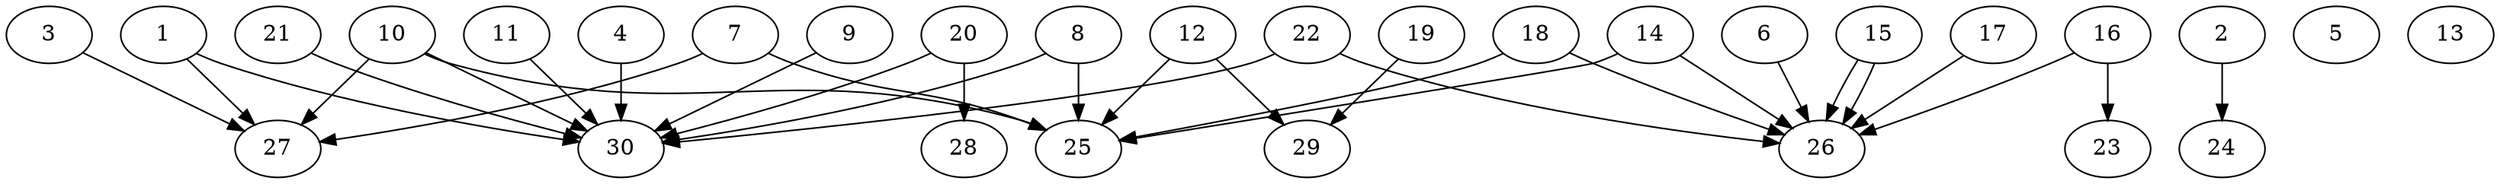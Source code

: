 // DAG automatically generated by daggen at Thu Oct  3 14:04:18 2019
// ./daggen --dot -n 30 --ccr 0.4 --fat 0.9 --regular 0.7 --density 0.5 --mindata 5242880 --maxdata 52428800 
digraph G {
  1 [size="19916800", alpha="0.09", expect_size="7966720"] 
  1 -> 27 [size ="7966720"]
  1 -> 30 [size ="7966720"]
  2 [size="45224960", alpha="0.14", expect_size="18089984"] 
  2 -> 24 [size ="18089984"]
  3 [size="112901120", alpha="0.19", expect_size="45160448"] 
  3 -> 27 [size ="45160448"]
  4 [size="77399040", alpha="0.13", expect_size="30959616"] 
  4 -> 30 [size ="30959616"]
  5 [size="52021760", alpha="0.18", expect_size="20808704"] 
  6 [size="21483520", alpha="0.04", expect_size="8593408"] 
  6 -> 26 [size ="8593408"]
  7 [size="121049600", alpha="0.18", expect_size="48419840"] 
  7 -> 25 [size ="48419840"]
  7 -> 27 [size ="48419840"]
  8 [size="127889920", alpha="0.12", expect_size="51155968"] 
  8 -> 25 [size ="51155968"]
  8 -> 30 [size ="51155968"]
  9 [size="130603520", alpha="0.09", expect_size="52241408"] 
  9 -> 30 [size ="52241408"]
  10 [size="127439360", alpha="0.02", expect_size="50975744"] 
  10 -> 25 [size ="50975744"]
  10 -> 27 [size ="50975744"]
  10 -> 30 [size ="50975744"]
  11 [size="65226240", alpha="0.11", expect_size="26090496"] 
  11 -> 30 [size ="26090496"]
  12 [size="120230400", alpha="0.03", expect_size="48092160"] 
  12 -> 25 [size ="48092160"]
  12 -> 29 [size ="48092160"]
  13 [size="83243520", alpha="0.06", expect_size="33297408"] 
  14 [size="77880320", alpha="0.13", expect_size="31152128"] 
  14 -> 25 [size ="31152128"]
  14 -> 26 [size ="31152128"]
  15 [size="34265600", alpha="0.19", expect_size="13706240"] 
  15 -> 26 [size ="13706240"]
  15 -> 26 [size ="13706240"]
  16 [size="21317120", alpha="0.18", expect_size="8526848"] 
  16 -> 23 [size ="8526848"]
  16 -> 26 [size ="8526848"]
  17 [size="44157440", alpha="0.16", expect_size="17662976"] 
  17 -> 26 [size ="17662976"]
  18 [size="33420800", alpha="0.03", expect_size="13368320"] 
  18 -> 25 [size ="13368320"]
  18 -> 26 [size ="13368320"]
  19 [size="106606080", alpha="0.16", expect_size="42642432"] 
  19 -> 29 [size ="42642432"]
  20 [size="43706880", alpha="0.05", expect_size="17482752"] 
  20 -> 28 [size ="17482752"]
  20 -> 30 [size ="17482752"]
  21 [size="56857600", alpha="0.16", expect_size="22743040"] 
  21 -> 30 [size ="22743040"]
  22 [size="123005440", alpha="0.12", expect_size="49202176"] 
  22 -> 26 [size ="49202176"]
  22 -> 30 [size ="49202176"]
  23 [size="25620480", alpha="0.04", expect_size="10248192"] 
  24 [size="59056640", alpha="0.08", expect_size="23622656"] 
  25 [size="17940480", alpha="0.18", expect_size="7176192"] 
  26 [size="14709760", alpha="0.10", expect_size="5883904"] 
  27 [size="120322560", alpha="0.20", expect_size="48129024"] 
  28 [size="98173440", alpha="0.09", expect_size="39269376"] 
  29 [size="113482240", alpha="0.18", expect_size="45392896"] 
  30 [size="91087360", alpha="0.07", expect_size="36434944"] 
}
